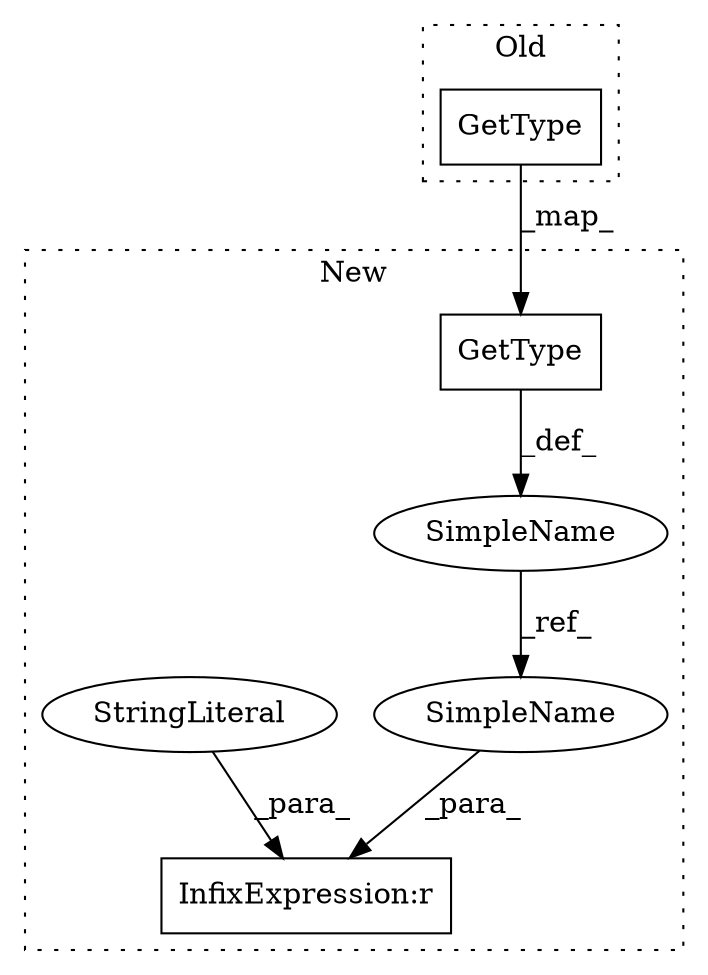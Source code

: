 digraph G {
subgraph cluster0 {
1 [label="GetType" a="32" s="5002,5026" l="8,1" shape="box"];
label = "Old";
style="dotted";
}
subgraph cluster1 {
2 [label="GetType" a="32" s="4964,4988" l="8,1" shape="box"];
3 [label="SimpleName" a="42" s="4952" l="4" shape="ellipse"];
4 [label="InfixExpression:r" a="27" s="5016" l="4" shape="box"];
5 [label="StringLiteral" a="45" s="5020" l="4" shape="ellipse"];
6 [label="SimpleName" a="42" s="5012" l="4" shape="ellipse"];
label = "New";
style="dotted";
}
1 -> 2 [label="_map_"];
2 -> 3 [label="_def_"];
3 -> 6 [label="_ref_"];
5 -> 4 [label="_para_"];
6 -> 4 [label="_para_"];
}